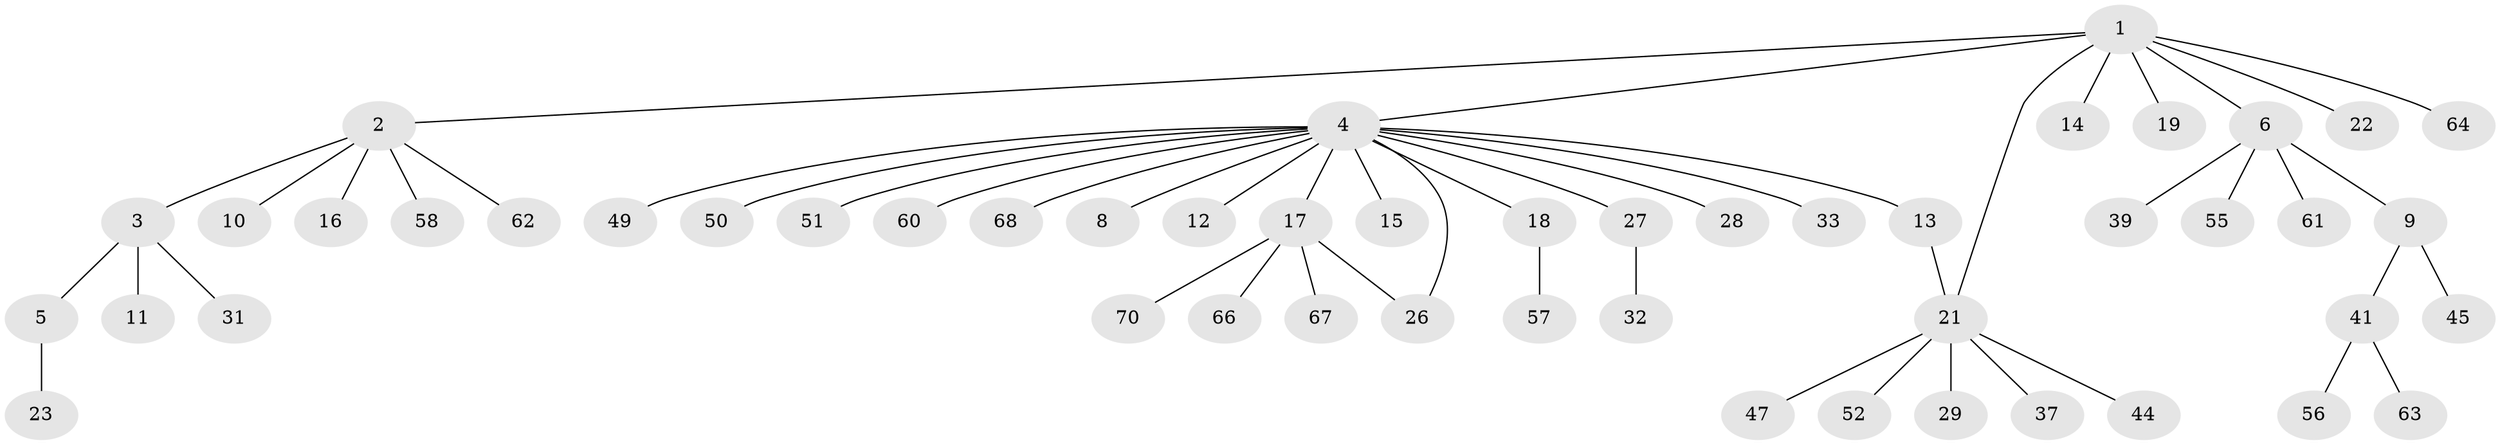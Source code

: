 // original degree distribution, {8: 0.02857142857142857, 7: 0.014285714285714285, 5: 0.014285714285714285, 15: 0.014285714285714285, 2: 0.2, 6: 0.014285714285714285, 3: 0.05714285714285714, 1: 0.6142857142857143, 4: 0.04285714285714286}
// Generated by graph-tools (version 1.1) at 2025/11/02/27/25 16:11:11]
// undirected, 51 vertices, 52 edges
graph export_dot {
graph [start="1"]
  node [color=gray90,style=filled];
  1 [super="+24"];
  2 [super="+25"];
  3 [super="+48"];
  4 [super="+7"];
  5;
  6 [super="+59"];
  8 [super="+43"];
  9 [super="+34"];
  10;
  11;
  12;
  13;
  14 [super="+20"];
  15;
  16;
  17 [super="+30"];
  18 [super="+36"];
  19;
  21 [super="+35"];
  22 [super="+40"];
  23 [super="+53"];
  26 [super="+38"];
  27;
  28;
  29;
  31 [super="+46"];
  32 [super="+54"];
  33;
  37 [super="+65"];
  39;
  41 [super="+42"];
  44;
  45;
  47;
  49;
  50;
  51;
  52;
  55;
  56;
  57;
  58;
  60 [super="+69"];
  61;
  62;
  63;
  64;
  66;
  67;
  68;
  70;
  1 -- 2;
  1 -- 4;
  1 -- 6;
  1 -- 14;
  1 -- 19;
  1 -- 21;
  1 -- 22;
  1 -- 64;
  2 -- 3;
  2 -- 10;
  2 -- 16;
  2 -- 58;
  2 -- 62;
  3 -- 5;
  3 -- 11;
  3 -- 31;
  4 -- 8;
  4 -- 12;
  4 -- 13;
  4 -- 17;
  4 -- 18;
  4 -- 26;
  4 -- 27;
  4 -- 28;
  4 -- 33;
  4 -- 50;
  4 -- 51;
  4 -- 60;
  4 -- 68;
  4 -- 49;
  4 -- 15;
  5 -- 23;
  6 -- 9;
  6 -- 39;
  6 -- 55;
  6 -- 61;
  9 -- 41;
  9 -- 45;
  13 -- 21;
  17 -- 67;
  17 -- 70;
  17 -- 26 [weight=2];
  17 -- 66;
  18 -- 57;
  21 -- 29;
  21 -- 37;
  21 -- 44;
  21 -- 47;
  21 -- 52;
  27 -- 32;
  41 -- 56;
  41 -- 63;
}
